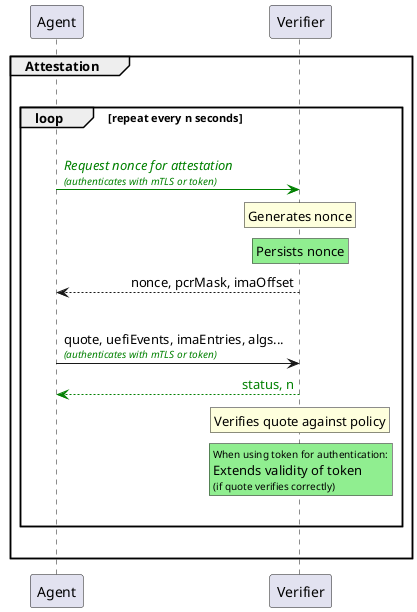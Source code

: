 @startuml
participant Agent
participant Verifier

skinparam sequenceMessageAlign direction
skinparam responseMessageBelowArrow true

group Attestation
   |||

   loop repeat every n seconds
       |||

       Agent -[#green]> Verifier: <color green>//Request nonce for attestation//</color>\n<color green><size:10>//(authenticates with mTLS or token)//</size></color>
       rnote over Verifier: Generates nonce
       rnote over Verifier #lightgreen: Persists nonce
       Verifier --> Agent: nonce, pcrMask, imaOffset
       
       |||

       Agent -> Verifier: quote, uefiEvents, imaEntries, algs...\n<color green><size:10>//(authenticates with mTLS or token)//</size></color>
       Verifier --[#green]> Agent: <color green>status, n</color>

       rnote over Verifier: Verifies quote against policy
       rnote over Verifier #lightgreen: <size:10>When using token for authentication:</size>\nExtends validity of token \n<size:10>(if quote verifies correctly)</size>

       |||
   end

   |||
end
@enduml